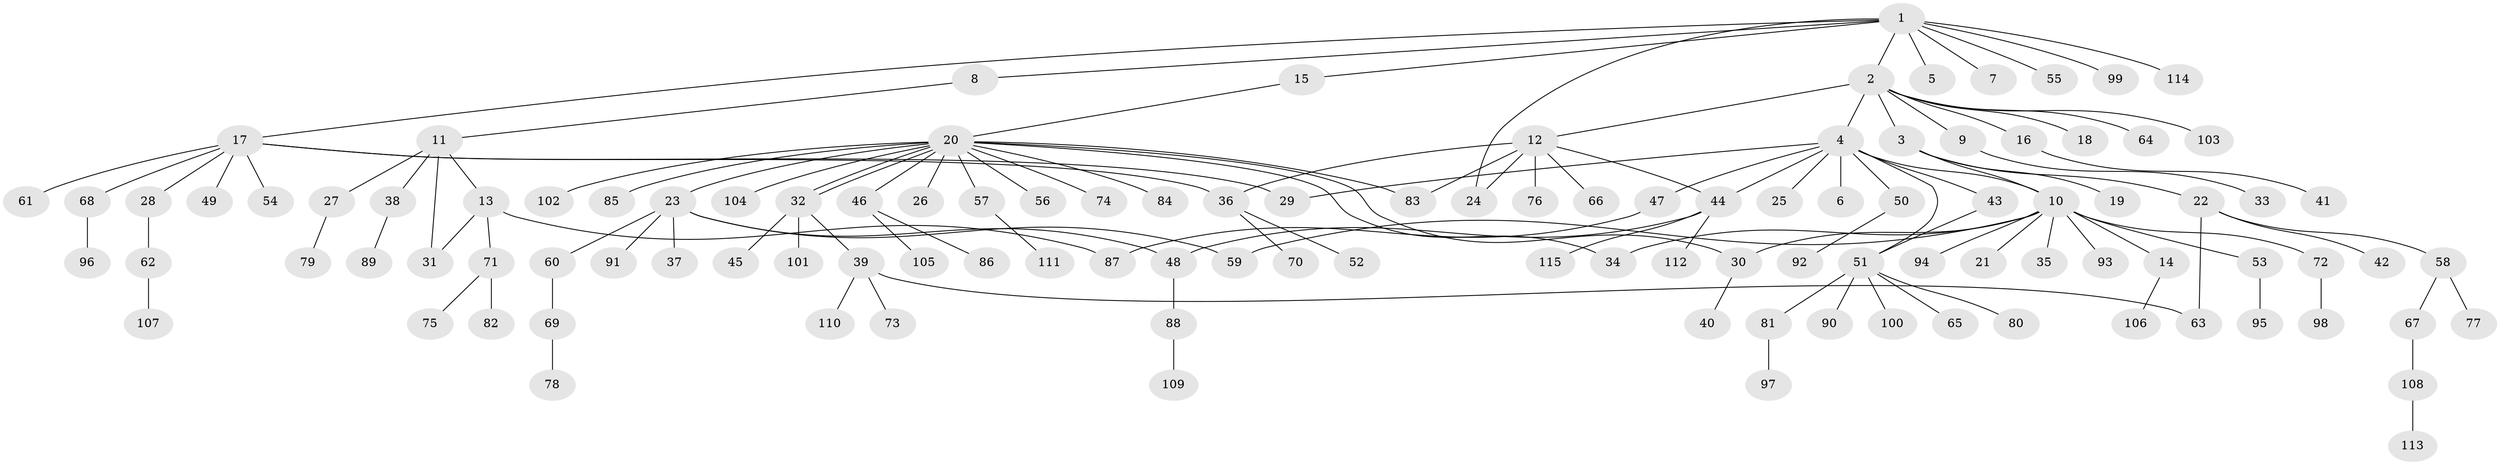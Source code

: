 // Generated by graph-tools (version 1.1) at 2025/14/03/09/25 04:14:46]
// undirected, 115 vertices, 129 edges
graph export_dot {
graph [start="1"]
  node [color=gray90,style=filled];
  1;
  2;
  3;
  4;
  5;
  6;
  7;
  8;
  9;
  10;
  11;
  12;
  13;
  14;
  15;
  16;
  17;
  18;
  19;
  20;
  21;
  22;
  23;
  24;
  25;
  26;
  27;
  28;
  29;
  30;
  31;
  32;
  33;
  34;
  35;
  36;
  37;
  38;
  39;
  40;
  41;
  42;
  43;
  44;
  45;
  46;
  47;
  48;
  49;
  50;
  51;
  52;
  53;
  54;
  55;
  56;
  57;
  58;
  59;
  60;
  61;
  62;
  63;
  64;
  65;
  66;
  67;
  68;
  69;
  70;
  71;
  72;
  73;
  74;
  75;
  76;
  77;
  78;
  79;
  80;
  81;
  82;
  83;
  84;
  85;
  86;
  87;
  88;
  89;
  90;
  91;
  92;
  93;
  94;
  95;
  96;
  97;
  98;
  99;
  100;
  101;
  102;
  103;
  104;
  105;
  106;
  107;
  108;
  109;
  110;
  111;
  112;
  113;
  114;
  115;
  1 -- 2;
  1 -- 5;
  1 -- 7;
  1 -- 8;
  1 -- 15;
  1 -- 17;
  1 -- 24;
  1 -- 55;
  1 -- 99;
  1 -- 114;
  2 -- 3;
  2 -- 4;
  2 -- 9;
  2 -- 12;
  2 -- 16;
  2 -- 18;
  2 -- 64;
  2 -- 103;
  3 -- 10;
  3 -- 19;
  3 -- 22;
  4 -- 6;
  4 -- 10;
  4 -- 25;
  4 -- 29;
  4 -- 43;
  4 -- 44;
  4 -- 47;
  4 -- 50;
  4 -- 51;
  8 -- 11;
  9 -- 33;
  10 -- 14;
  10 -- 21;
  10 -- 30;
  10 -- 34;
  10 -- 35;
  10 -- 53;
  10 -- 59;
  10 -- 72;
  10 -- 93;
  10 -- 94;
  11 -- 13;
  11 -- 27;
  11 -- 31;
  11 -- 38;
  12 -- 24;
  12 -- 36;
  12 -- 44;
  12 -- 66;
  12 -- 76;
  12 -- 83;
  13 -- 31;
  13 -- 71;
  13 -- 87;
  14 -- 106;
  15 -- 20;
  16 -- 41;
  17 -- 28;
  17 -- 29;
  17 -- 36;
  17 -- 49;
  17 -- 54;
  17 -- 61;
  17 -- 68;
  20 -- 23;
  20 -- 26;
  20 -- 30;
  20 -- 32;
  20 -- 32;
  20 -- 34;
  20 -- 46;
  20 -- 56;
  20 -- 57;
  20 -- 74;
  20 -- 83;
  20 -- 84;
  20 -- 85;
  20 -- 102;
  20 -- 104;
  22 -- 42;
  22 -- 58;
  22 -- 63;
  23 -- 37;
  23 -- 48;
  23 -- 59;
  23 -- 60;
  23 -- 91;
  27 -- 79;
  28 -- 62;
  30 -- 40;
  32 -- 39;
  32 -- 45;
  32 -- 101;
  36 -- 52;
  36 -- 70;
  38 -- 89;
  39 -- 63;
  39 -- 73;
  39 -- 110;
  43 -- 51;
  44 -- 48;
  44 -- 112;
  44 -- 115;
  46 -- 86;
  46 -- 105;
  47 -- 87;
  48 -- 88;
  50 -- 92;
  51 -- 65;
  51 -- 80;
  51 -- 81;
  51 -- 90;
  51 -- 100;
  53 -- 95;
  57 -- 111;
  58 -- 67;
  58 -- 77;
  60 -- 69;
  62 -- 107;
  67 -- 108;
  68 -- 96;
  69 -- 78;
  71 -- 75;
  71 -- 82;
  72 -- 98;
  81 -- 97;
  88 -- 109;
  108 -- 113;
}
